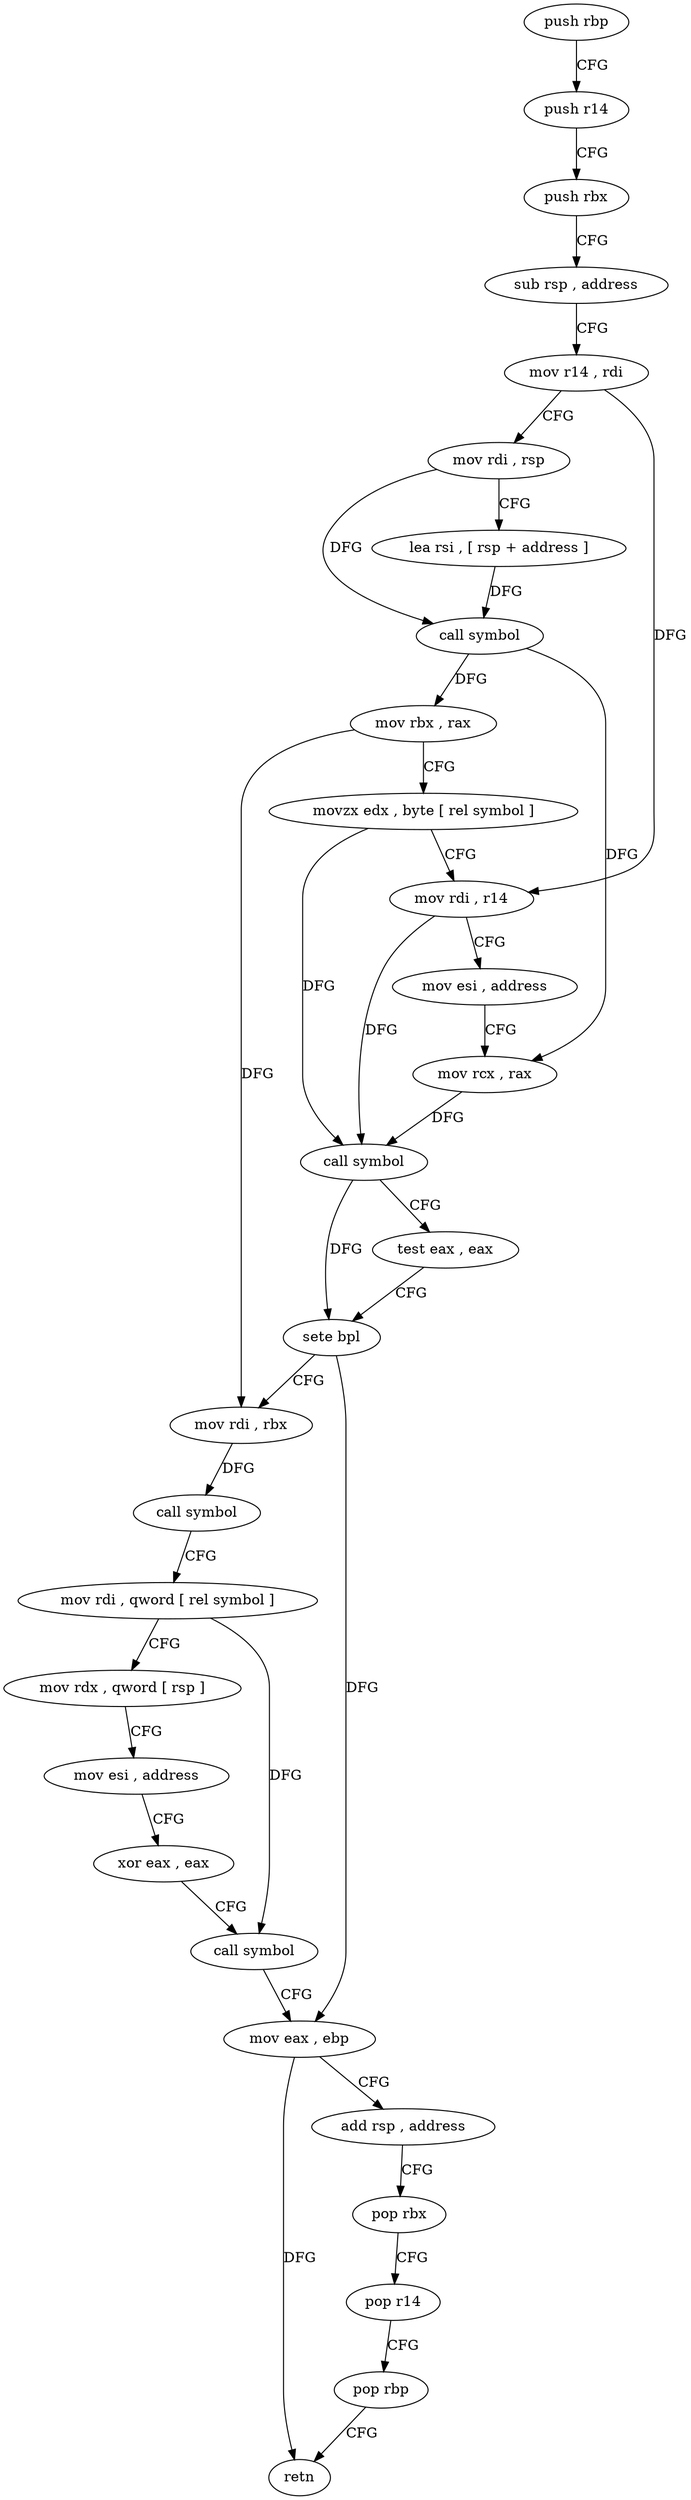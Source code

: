 digraph "func" {
"4216144" [label = "push rbp" ]
"4216145" [label = "push r14" ]
"4216147" [label = "push rbx" ]
"4216148" [label = "sub rsp , address" ]
"4216152" [label = "mov r14 , rdi" ]
"4216155" [label = "mov rdi , rsp" ]
"4216158" [label = "lea rsi , [ rsp + address ]" ]
"4216163" [label = "call symbol" ]
"4216168" [label = "mov rbx , rax" ]
"4216171" [label = "movzx edx , byte [ rel symbol ]" ]
"4216178" [label = "mov rdi , r14" ]
"4216181" [label = "mov esi , address" ]
"4216186" [label = "mov rcx , rax" ]
"4216189" [label = "call symbol" ]
"4216194" [label = "test eax , eax" ]
"4216196" [label = "sete bpl" ]
"4216200" [label = "mov rdi , rbx" ]
"4216203" [label = "call symbol" ]
"4216208" [label = "mov rdi , qword [ rel symbol ]" ]
"4216215" [label = "mov rdx , qword [ rsp ]" ]
"4216219" [label = "mov esi , address" ]
"4216224" [label = "xor eax , eax" ]
"4216226" [label = "call symbol" ]
"4216231" [label = "mov eax , ebp" ]
"4216233" [label = "add rsp , address" ]
"4216237" [label = "pop rbx" ]
"4216238" [label = "pop r14" ]
"4216240" [label = "pop rbp" ]
"4216241" [label = "retn" ]
"4216144" -> "4216145" [ label = "CFG" ]
"4216145" -> "4216147" [ label = "CFG" ]
"4216147" -> "4216148" [ label = "CFG" ]
"4216148" -> "4216152" [ label = "CFG" ]
"4216152" -> "4216155" [ label = "CFG" ]
"4216152" -> "4216178" [ label = "DFG" ]
"4216155" -> "4216158" [ label = "CFG" ]
"4216155" -> "4216163" [ label = "DFG" ]
"4216158" -> "4216163" [ label = "DFG" ]
"4216163" -> "4216168" [ label = "DFG" ]
"4216163" -> "4216186" [ label = "DFG" ]
"4216168" -> "4216171" [ label = "CFG" ]
"4216168" -> "4216200" [ label = "DFG" ]
"4216171" -> "4216178" [ label = "CFG" ]
"4216171" -> "4216189" [ label = "DFG" ]
"4216178" -> "4216181" [ label = "CFG" ]
"4216178" -> "4216189" [ label = "DFG" ]
"4216181" -> "4216186" [ label = "CFG" ]
"4216186" -> "4216189" [ label = "DFG" ]
"4216189" -> "4216194" [ label = "CFG" ]
"4216189" -> "4216196" [ label = "DFG" ]
"4216194" -> "4216196" [ label = "CFG" ]
"4216196" -> "4216200" [ label = "CFG" ]
"4216196" -> "4216231" [ label = "DFG" ]
"4216200" -> "4216203" [ label = "DFG" ]
"4216203" -> "4216208" [ label = "CFG" ]
"4216208" -> "4216215" [ label = "CFG" ]
"4216208" -> "4216226" [ label = "DFG" ]
"4216215" -> "4216219" [ label = "CFG" ]
"4216219" -> "4216224" [ label = "CFG" ]
"4216224" -> "4216226" [ label = "CFG" ]
"4216226" -> "4216231" [ label = "CFG" ]
"4216231" -> "4216233" [ label = "CFG" ]
"4216231" -> "4216241" [ label = "DFG" ]
"4216233" -> "4216237" [ label = "CFG" ]
"4216237" -> "4216238" [ label = "CFG" ]
"4216238" -> "4216240" [ label = "CFG" ]
"4216240" -> "4216241" [ label = "CFG" ]
}

